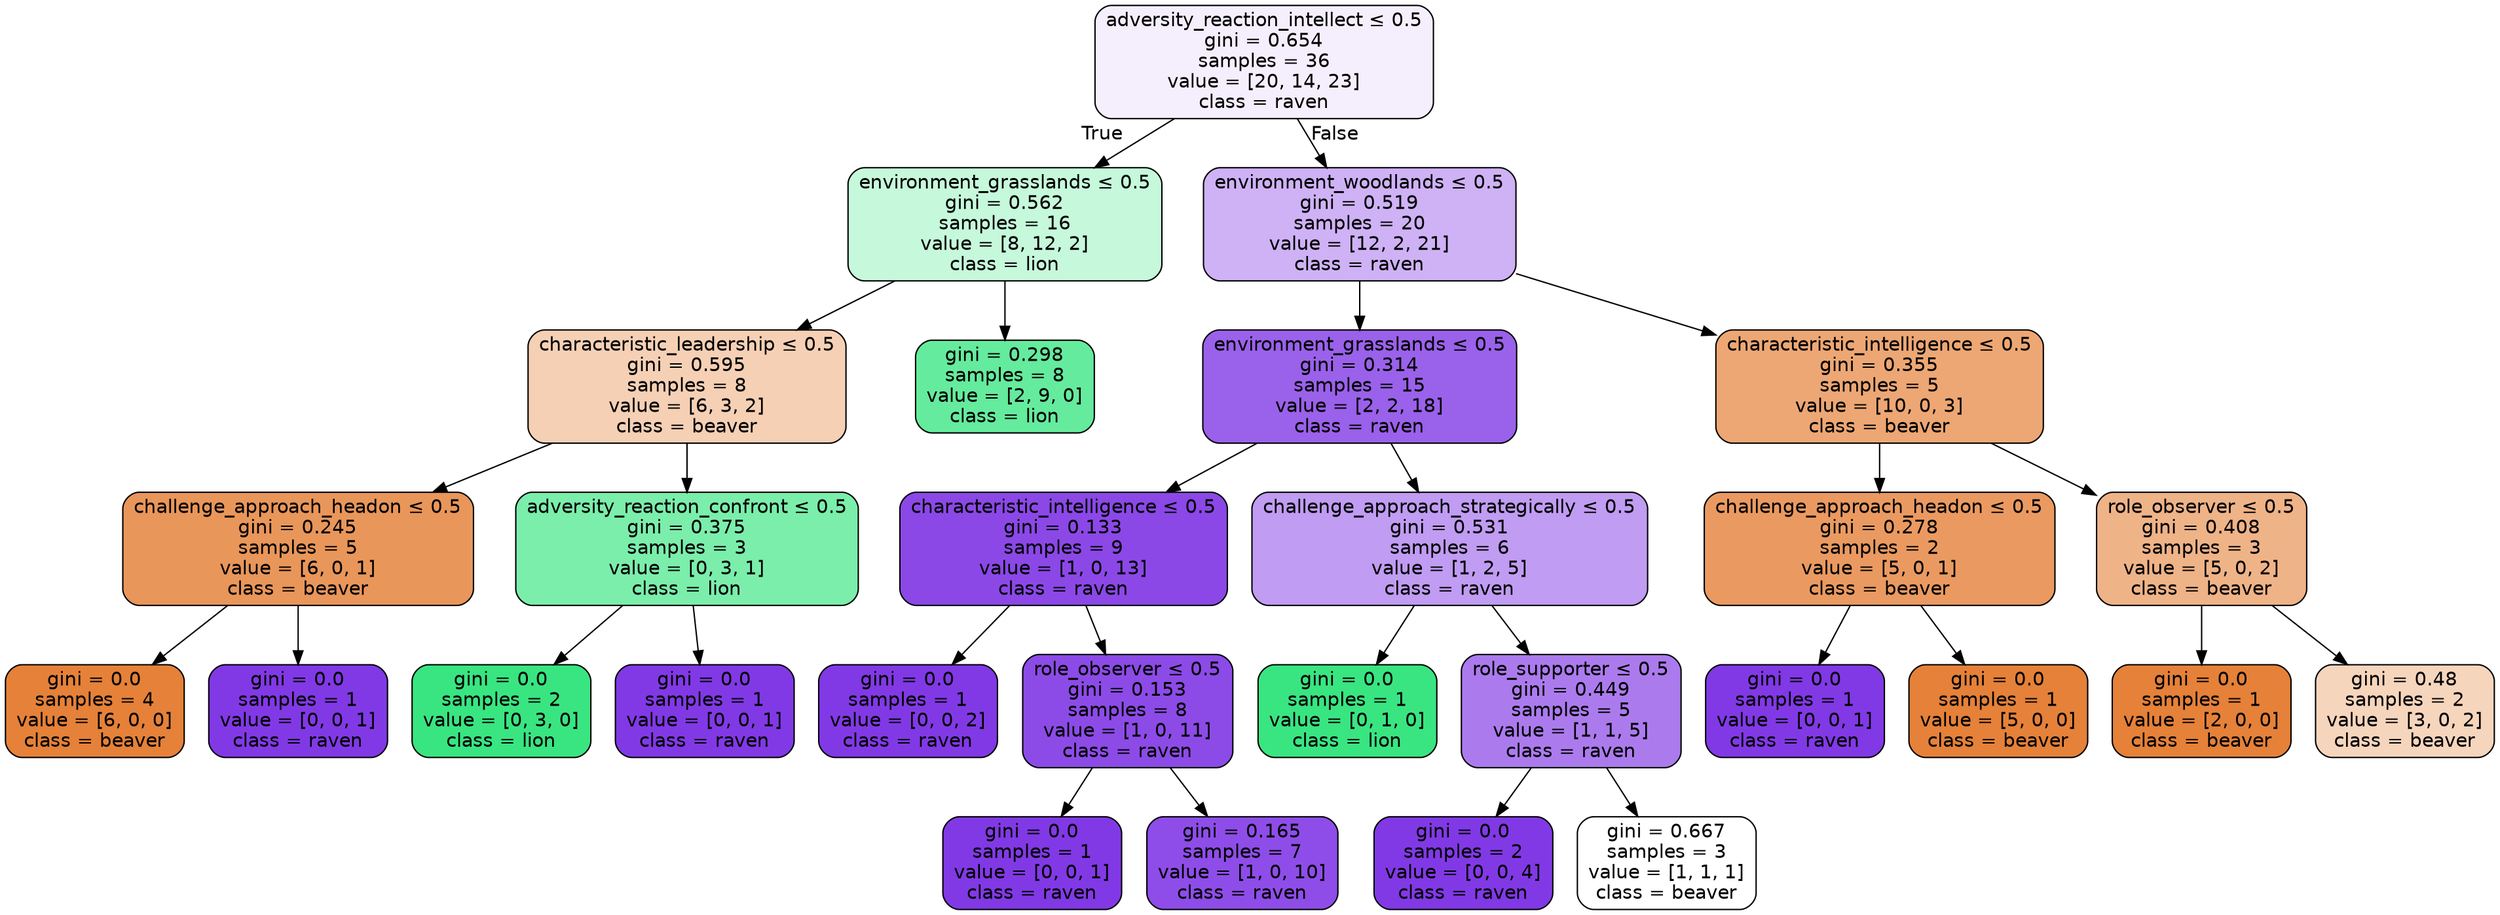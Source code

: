 digraph Tree {
node [shape=box, style="filled, rounded", color="black", fontname="helvetica"] ;
edge [fontname="helvetica"] ;
0 [label=<adversity_reaction_intellect &le; 0.5<br/>gini = 0.654<br/>samples = 36<br/>value = [20, 14, 23]<br/>class = raven>, fillcolor="#f5effd"] ;
1 [label=<environment_grasslands &le; 0.5<br/>gini = 0.562<br/>samples = 16<br/>value = [8, 12, 2]<br/>class = lion>, fillcolor="#c6f8db"] ;
0 -> 1 [labeldistance=2.5, labelangle=45, headlabel="True"] ;
2 [label=<characteristic_leadership &le; 0.5<br/>gini = 0.595<br/>samples = 8<br/>value = [6, 3, 2]<br/>class = beaver>, fillcolor="#f5d0b5"] ;
1 -> 2 ;
3 [label=<challenge_approach_headon &le; 0.5<br/>gini = 0.245<br/>samples = 5<br/>value = [6, 0, 1]<br/>class = beaver>, fillcolor="#e9965a"] ;
2 -> 3 ;
4 [label=<gini = 0.0<br/>samples = 4<br/>value = [6, 0, 0]<br/>class = beaver>, fillcolor="#e58139"] ;
3 -> 4 ;
5 [label=<gini = 0.0<br/>samples = 1<br/>value = [0, 0, 1]<br/>class = raven>, fillcolor="#8139e5"] ;
3 -> 5 ;
6 [label=<adversity_reaction_confront &le; 0.5<br/>gini = 0.375<br/>samples = 3<br/>value = [0, 3, 1]<br/>class = lion>, fillcolor="#7beeab"] ;
2 -> 6 ;
7 [label=<gini = 0.0<br/>samples = 2<br/>value = [0, 3, 0]<br/>class = lion>, fillcolor="#39e581"] ;
6 -> 7 ;
8 [label=<gini = 0.0<br/>samples = 1<br/>value = [0, 0, 1]<br/>class = raven>, fillcolor="#8139e5"] ;
6 -> 8 ;
9 [label=<gini = 0.298<br/>samples = 8<br/>value = [2, 9, 0]<br/>class = lion>, fillcolor="#65eb9d"] ;
1 -> 9 ;
10 [label=<environment_woodlands &le; 0.5<br/>gini = 0.519<br/>samples = 20<br/>value = [12, 2, 21]<br/>class = raven>, fillcolor="#ceb2f5"] ;
0 -> 10 [labeldistance=2.5, labelangle=-45, headlabel="False"] ;
11 [label=<environment_grasslands &le; 0.5<br/>gini = 0.314<br/>samples = 15<br/>value = [2, 2, 18]<br/>class = raven>, fillcolor="#9a61ea"] ;
10 -> 11 ;
12 [label=<characteristic_intelligence &le; 0.5<br/>gini = 0.133<br/>samples = 9<br/>value = [1, 0, 13]<br/>class = raven>, fillcolor="#8b48e7"] ;
11 -> 12 ;
13 [label=<gini = 0.0<br/>samples = 1<br/>value = [0, 0, 2]<br/>class = raven>, fillcolor="#8139e5"] ;
12 -> 13 ;
14 [label=<role_observer &le; 0.5<br/>gini = 0.153<br/>samples = 8<br/>value = [1, 0, 11]<br/>class = raven>, fillcolor="#8c4be7"] ;
12 -> 14 ;
15 [label=<gini = 0.0<br/>samples = 1<br/>value = [0, 0, 1]<br/>class = raven>, fillcolor="#8139e5"] ;
14 -> 15 ;
16 [label=<gini = 0.165<br/>samples = 7<br/>value = [1, 0, 10]<br/>class = raven>, fillcolor="#8e4de8"] ;
14 -> 16 ;
17 [label=<challenge_approach_strategically &le; 0.5<br/>gini = 0.531<br/>samples = 6<br/>value = [1, 2, 5]<br/>class = raven>, fillcolor="#c09cf2"] ;
11 -> 17 ;
18 [label=<gini = 0.0<br/>samples = 1<br/>value = [0, 1, 0]<br/>class = lion>, fillcolor="#39e581"] ;
17 -> 18 ;
19 [label=<role_supporter &le; 0.5<br/>gini = 0.449<br/>samples = 5<br/>value = [1, 1, 5]<br/>class = raven>, fillcolor="#ab7bee"] ;
17 -> 19 ;
20 [label=<gini = 0.0<br/>samples = 2<br/>value = [0, 0, 4]<br/>class = raven>, fillcolor="#8139e5"] ;
19 -> 20 ;
21 [label=<gini = 0.667<br/>samples = 3<br/>value = [1, 1, 1]<br/>class = beaver>, fillcolor="#ffffff"] ;
19 -> 21 ;
22 [label=<characteristic_intelligence &le; 0.5<br/>gini = 0.355<br/>samples = 5<br/>value = [10, 0, 3]<br/>class = beaver>, fillcolor="#eda774"] ;
10 -> 22 ;
23 [label=<challenge_approach_headon &le; 0.5<br/>gini = 0.278<br/>samples = 2<br/>value = [5, 0, 1]<br/>class = beaver>, fillcolor="#ea9a61"] ;
22 -> 23 ;
24 [label=<gini = 0.0<br/>samples = 1<br/>value = [0, 0, 1]<br/>class = raven>, fillcolor="#8139e5"] ;
23 -> 24 ;
25 [label=<gini = 0.0<br/>samples = 1<br/>value = [5, 0, 0]<br/>class = beaver>, fillcolor="#e58139"] ;
23 -> 25 ;
26 [label=<role_observer &le; 0.5<br/>gini = 0.408<br/>samples = 3<br/>value = [5, 0, 2]<br/>class = beaver>, fillcolor="#efb388"] ;
22 -> 26 ;
27 [label=<gini = 0.0<br/>samples = 1<br/>value = [2, 0, 0]<br/>class = beaver>, fillcolor="#e58139"] ;
26 -> 27 ;
28 [label=<gini = 0.48<br/>samples = 2<br/>value = [3, 0, 2]<br/>class = beaver>, fillcolor="#f6d5bd"] ;
26 -> 28 ;
}
